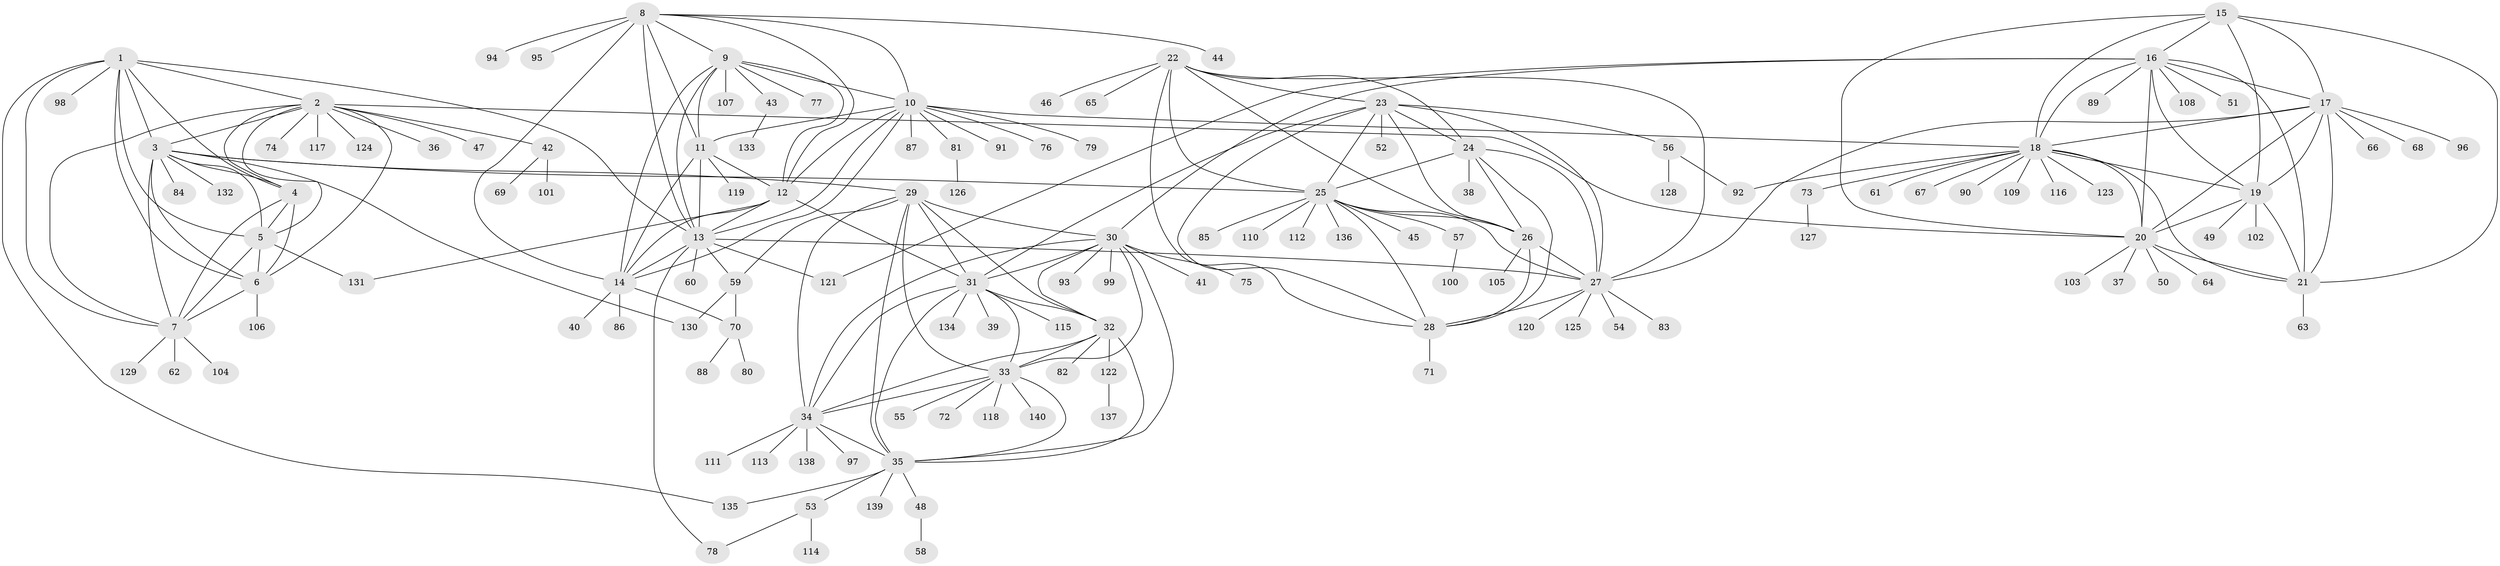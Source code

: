 // coarse degree distribution, {4: 0.028169014084507043, 11: 0.04225352112676056, 6: 0.14084507042253522, 8: 0.11267605633802817, 9: 0.07042253521126761, 10: 0.014084507042253521, 7: 0.04225352112676056, 1: 0.4225352112676056, 2: 0.11267605633802817, 3: 0.014084507042253521}
// Generated by graph-tools (version 1.1) at 2025/52/03/04/25 22:52:46]
// undirected, 140 vertices, 228 edges
graph export_dot {
  node [color=gray90,style=filled];
  1;
  2;
  3;
  4;
  5;
  6;
  7;
  8;
  9;
  10;
  11;
  12;
  13;
  14;
  15;
  16;
  17;
  18;
  19;
  20;
  21;
  22;
  23;
  24;
  25;
  26;
  27;
  28;
  29;
  30;
  31;
  32;
  33;
  34;
  35;
  36;
  37;
  38;
  39;
  40;
  41;
  42;
  43;
  44;
  45;
  46;
  47;
  48;
  49;
  50;
  51;
  52;
  53;
  54;
  55;
  56;
  57;
  58;
  59;
  60;
  61;
  62;
  63;
  64;
  65;
  66;
  67;
  68;
  69;
  70;
  71;
  72;
  73;
  74;
  75;
  76;
  77;
  78;
  79;
  80;
  81;
  82;
  83;
  84;
  85;
  86;
  87;
  88;
  89;
  90;
  91;
  92;
  93;
  94;
  95;
  96;
  97;
  98;
  99;
  100;
  101;
  102;
  103;
  104;
  105;
  106;
  107;
  108;
  109;
  110;
  111;
  112;
  113;
  114;
  115;
  116;
  117;
  118;
  119;
  120;
  121;
  122;
  123;
  124;
  125;
  126;
  127;
  128;
  129;
  130;
  131;
  132;
  133;
  134;
  135;
  136;
  137;
  138;
  139;
  140;
  1 -- 2;
  1 -- 3;
  1 -- 4;
  1 -- 5;
  1 -- 6;
  1 -- 7;
  1 -- 13;
  1 -- 98;
  1 -- 135;
  2 -- 3;
  2 -- 4;
  2 -- 5;
  2 -- 6;
  2 -- 7;
  2 -- 20;
  2 -- 36;
  2 -- 42;
  2 -- 47;
  2 -- 74;
  2 -- 117;
  2 -- 124;
  3 -- 4;
  3 -- 5;
  3 -- 6;
  3 -- 7;
  3 -- 25;
  3 -- 29;
  3 -- 84;
  3 -- 130;
  3 -- 132;
  4 -- 5;
  4 -- 6;
  4 -- 7;
  5 -- 6;
  5 -- 7;
  5 -- 131;
  6 -- 7;
  6 -- 106;
  7 -- 62;
  7 -- 104;
  7 -- 129;
  8 -- 9;
  8 -- 10;
  8 -- 11;
  8 -- 12;
  8 -- 13;
  8 -- 14;
  8 -- 44;
  8 -- 94;
  8 -- 95;
  9 -- 10;
  9 -- 11;
  9 -- 12;
  9 -- 13;
  9 -- 14;
  9 -- 43;
  9 -- 77;
  9 -- 107;
  10 -- 11;
  10 -- 12;
  10 -- 13;
  10 -- 14;
  10 -- 18;
  10 -- 76;
  10 -- 79;
  10 -- 81;
  10 -- 87;
  10 -- 91;
  11 -- 12;
  11 -- 13;
  11 -- 14;
  11 -- 119;
  12 -- 13;
  12 -- 14;
  12 -- 31;
  12 -- 131;
  13 -- 14;
  13 -- 27;
  13 -- 59;
  13 -- 60;
  13 -- 78;
  13 -- 121;
  14 -- 40;
  14 -- 70;
  14 -- 86;
  15 -- 16;
  15 -- 17;
  15 -- 18;
  15 -- 19;
  15 -- 20;
  15 -- 21;
  16 -- 17;
  16 -- 18;
  16 -- 19;
  16 -- 20;
  16 -- 21;
  16 -- 30;
  16 -- 51;
  16 -- 89;
  16 -- 108;
  16 -- 121;
  17 -- 18;
  17 -- 19;
  17 -- 20;
  17 -- 21;
  17 -- 27;
  17 -- 66;
  17 -- 68;
  17 -- 96;
  18 -- 19;
  18 -- 20;
  18 -- 21;
  18 -- 61;
  18 -- 67;
  18 -- 73;
  18 -- 90;
  18 -- 92;
  18 -- 109;
  18 -- 116;
  18 -- 123;
  19 -- 20;
  19 -- 21;
  19 -- 49;
  19 -- 102;
  20 -- 21;
  20 -- 37;
  20 -- 50;
  20 -- 64;
  20 -- 103;
  21 -- 63;
  22 -- 23;
  22 -- 24;
  22 -- 25;
  22 -- 26;
  22 -- 27;
  22 -- 28;
  22 -- 46;
  22 -- 65;
  23 -- 24;
  23 -- 25;
  23 -- 26;
  23 -- 27;
  23 -- 28;
  23 -- 31;
  23 -- 52;
  23 -- 56;
  24 -- 25;
  24 -- 26;
  24 -- 27;
  24 -- 28;
  24 -- 38;
  25 -- 26;
  25 -- 27;
  25 -- 28;
  25 -- 45;
  25 -- 57;
  25 -- 85;
  25 -- 110;
  25 -- 112;
  25 -- 136;
  26 -- 27;
  26 -- 28;
  26 -- 105;
  27 -- 28;
  27 -- 54;
  27 -- 83;
  27 -- 120;
  27 -- 125;
  28 -- 71;
  29 -- 30;
  29 -- 31;
  29 -- 32;
  29 -- 33;
  29 -- 34;
  29 -- 35;
  29 -- 59;
  30 -- 31;
  30 -- 32;
  30 -- 33;
  30 -- 34;
  30 -- 35;
  30 -- 41;
  30 -- 75;
  30 -- 93;
  30 -- 99;
  31 -- 32;
  31 -- 33;
  31 -- 34;
  31 -- 35;
  31 -- 39;
  31 -- 115;
  31 -- 134;
  32 -- 33;
  32 -- 34;
  32 -- 35;
  32 -- 82;
  32 -- 122;
  33 -- 34;
  33 -- 35;
  33 -- 55;
  33 -- 72;
  33 -- 118;
  33 -- 140;
  34 -- 35;
  34 -- 97;
  34 -- 111;
  34 -- 113;
  34 -- 138;
  35 -- 48;
  35 -- 53;
  35 -- 135;
  35 -- 139;
  42 -- 69;
  42 -- 101;
  43 -- 133;
  48 -- 58;
  53 -- 78;
  53 -- 114;
  56 -- 92;
  56 -- 128;
  57 -- 100;
  59 -- 70;
  59 -- 130;
  70 -- 80;
  70 -- 88;
  73 -- 127;
  81 -- 126;
  122 -- 137;
}
